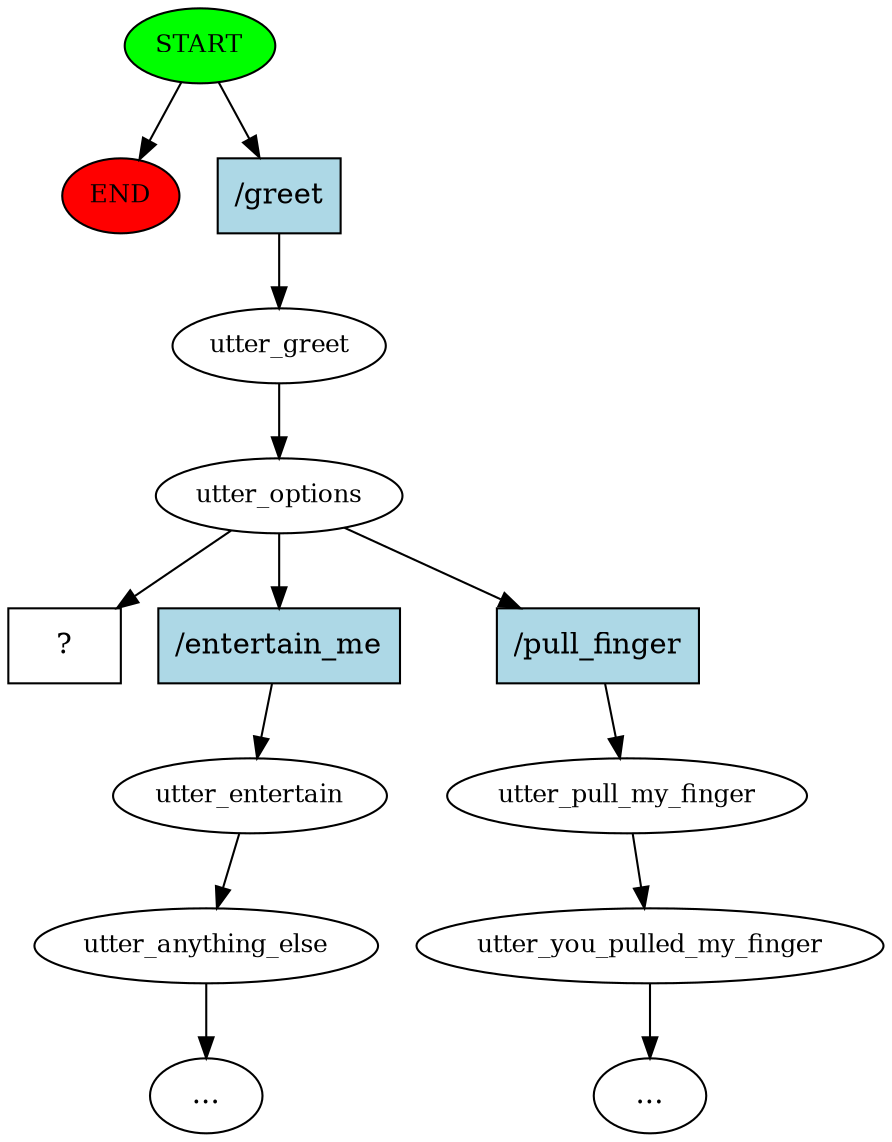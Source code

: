 digraph  {
0 [class="start active", fillcolor=green, fontsize=12, label=START, style=filled];
"-1" [class=end, fillcolor=red, fontsize=12, label=END, style=filled];
1 [class=active, fontsize=12, label=utter_greet];
2 [class=active, fontsize=12, label=utter_options];
3 [class="", fontsize=12, label=utter_entertain];
4 [class="", fontsize=12, label=utter_anything_else];
"-3" [class=ellipsis, label="..."];
7 [class="", fontsize=12, label=utter_pull_my_finger];
8 [class="", fontsize=12, label=utter_you_pulled_my_finger];
"-4" [class=ellipsis, label="..."];
11 [class="intent dashed active", label="  ?  ", shape=rect];
12 [class="intent active", fillcolor=lightblue, label="/greet", shape=rect, style=filled];
13 [class=intent, fillcolor=lightblue, label="/entertain_me", shape=rect, style=filled];
14 [class=intent, fillcolor=lightblue, label="/pull_finger", shape=rect, style=filled];
0 -> "-1"  [class="", key=NONE, label=""];
0 -> 12  [class=active, key=0];
1 -> 2  [class=active, key=NONE, label=""];
2 -> 11  [class=active, key=NONE, label=""];
2 -> 13  [class="", key=0];
2 -> 14  [class="", key=0];
3 -> 4  [class="", key=NONE, label=""];
4 -> "-3"  [class="", key=NONE, label=""];
7 -> 8  [class="", key=NONE, label=""];
8 -> "-4"  [class="", key=NONE, label=""];
12 -> 1  [class=active, key=0];
13 -> 3  [class="", key=0];
14 -> 7  [class="", key=0];
}
